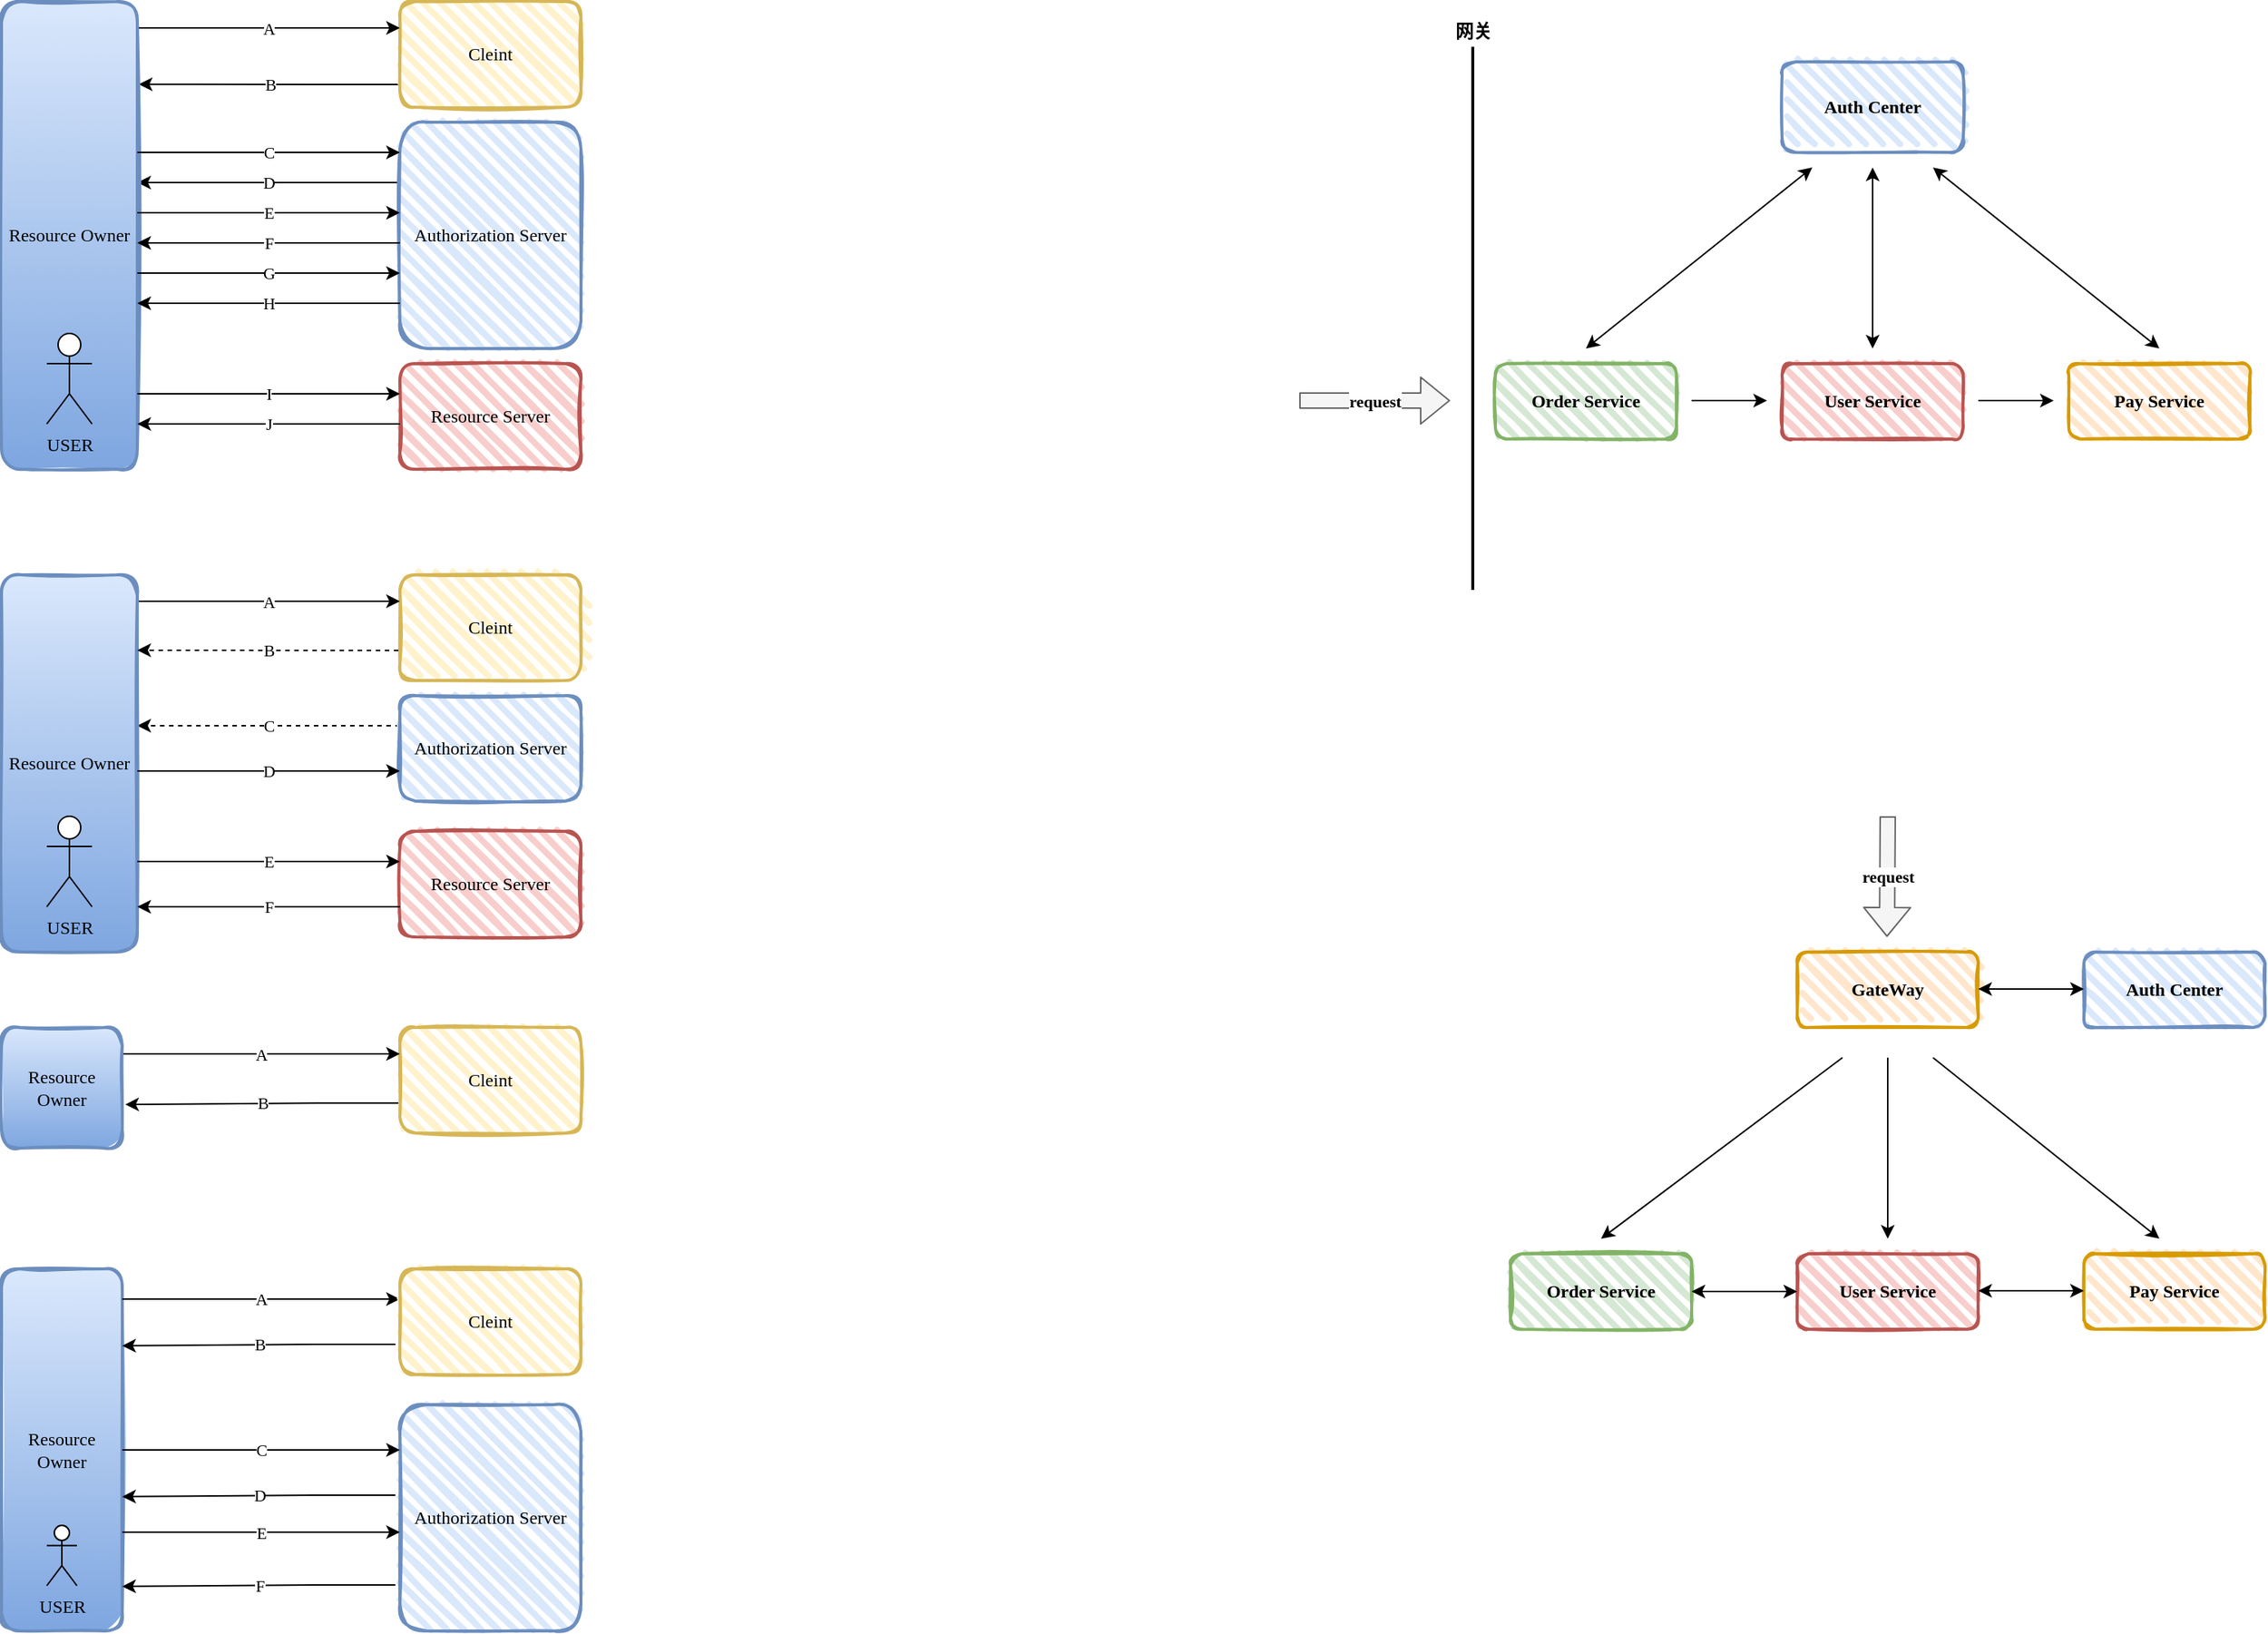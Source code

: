 <mxfile version="14.4.3" type="device"><diagram id="-jTmgfmHUrNMfJMjWtVG" name="第 1 页"><mxGraphModel dx="1422" dy="822" grid="1" gridSize="10" guides="1" tooltips="1" connect="1" arrows="1" fold="1" page="1" pageScale="1" pageWidth="827" pageHeight="1169" math="0" shadow="0"><root><mxCell id="0"/><mxCell id="1" parent="0"/><mxCell id="NFK6igdbqNrvcpmKZMt7-8" value="B" style="edgeStyle=orthogonalEdgeStyle;rounded=0;orthogonalLoop=1;jettySize=auto;html=1;entryX=1.011;entryY=0.177;entryDx=0;entryDy=0;entryPerimeter=0;fontFamily=Lucida Console;" parent="1" source="J0279lnQm-wEVmPULGSh-1" target="NFK6igdbqNrvcpmKZMt7-1" edge="1"><mxGeometry relative="1" as="geometry"><Array as="points"><mxPoint x="250" y="95"/><mxPoint x="250" y="95"/></Array></mxGeometry></mxCell><mxCell id="J0279lnQm-wEVmPULGSh-1" value="Cleint" style="rounded=1;whiteSpace=wrap;html=1;strokeWidth=2;fillWeight=4;hachureGap=8;hachureAngle=45;fillColor=#fff2cc;sketch=1;strokeColor=#d6b656;fontFamily=Lucida Console;" parent="1" vertex="1"><mxGeometry x="304" y="40" width="120" height="70" as="geometry"/></mxCell><mxCell id="NFK6igdbqNrvcpmKZMt7-10" value="D" style="edgeStyle=orthogonalEdgeStyle;rounded=0;orthogonalLoop=1;jettySize=auto;html=1;fontFamily=Lucida Console;" parent="1" source="J0279lnQm-wEVmPULGSh-2" target="NFK6igdbqNrvcpmKZMt7-1" edge="1"><mxGeometry relative="1" as="geometry"><Array as="points"><mxPoint x="250" y="160"/><mxPoint x="250" y="160"/></Array></mxGeometry></mxCell><mxCell id="J0279lnQm-wEVmPULGSh-2" value="Authorization Server" style="rounded=1;whiteSpace=wrap;html=1;strokeWidth=2;fillWeight=4;hachureGap=8;hachureAngle=45;fillColor=#dae8fc;sketch=1;strokeColor=#6c8ebf;fontFamily=Lucida Console;" parent="1" vertex="1"><mxGeometry x="304" y="120" width="120" height="150" as="geometry"/></mxCell><mxCell id="J0279lnQm-wEVmPULGSh-14" value="Resource Server" style="rounded=1;whiteSpace=wrap;html=1;strokeWidth=2;fillWeight=4;hachureGap=8;hachureAngle=45;fillColor=#f8cecc;sketch=1;strokeColor=#b85450;fontFamily=Lucida Console;" parent="1" vertex="1"><mxGeometry x="304" y="280" width="120" height="70" as="geometry"/></mxCell><mxCell id="NFK6igdbqNrvcpmKZMt7-6" value="A" style="edgeStyle=orthogonalEdgeStyle;rounded=0;orthogonalLoop=1;jettySize=auto;html=1;entryX=0;entryY=0.25;entryDx=0;entryDy=0;fontFamily=Lucida Console;" parent="1" source="NFK6igdbqNrvcpmKZMt7-1" target="J0279lnQm-wEVmPULGSh-1" edge="1"><mxGeometry relative="1" as="geometry"><Array as="points"><mxPoint x="217" y="58"/></Array></mxGeometry></mxCell><mxCell id="NFK6igdbqNrvcpmKZMt7-1" value="Resource Owner" style="rounded=1;whiteSpace=wrap;html=1;strokeWidth=2;fillWeight=4;hachureGap=8;hachureAngle=45;fillColor=#dae8fc;sketch=1;strokeColor=#6c8ebf;fontFamily=Lucida Console;gradientColor=#7ea6e0;" parent="1" vertex="1"><mxGeometry x="40" y="40" width="90" height="310" as="geometry"/></mxCell><mxCell id="NFK6igdbqNrvcpmKZMt7-4" value="USER" style="shape=umlActor;verticalLabelPosition=bottom;verticalAlign=top;html=1;fontFamily=Lucida Console;" parent="1" vertex="1"><mxGeometry x="70" y="260" width="30" height="60" as="geometry"/></mxCell><mxCell id="NFK6igdbqNrvcpmKZMt7-12" value="E" style="edgeStyle=orthogonalEdgeStyle;rounded=0;orthogonalLoop=1;jettySize=auto;html=1;entryX=0;entryY=0.25;entryDx=0;entryDy=0;fontFamily=Lucida Console;" parent="1" edge="1"><mxGeometry relative="1" as="geometry"><mxPoint x="130" y="180" as="sourcePoint"/><mxPoint x="304" y="180" as="targetPoint"/><Array as="points"><mxPoint x="217" y="180.5"/></Array></mxGeometry></mxCell><mxCell id="NFK6igdbqNrvcpmKZMt7-13" value="F" style="edgeStyle=orthogonalEdgeStyle;rounded=0;orthogonalLoop=1;jettySize=auto;html=1;fontFamily=Lucida Console;" parent="1" edge="1"><mxGeometry relative="1" as="geometry"><mxPoint x="304" y="200" as="sourcePoint"/><mxPoint x="130" y="200" as="targetPoint"/><Array as="points"><mxPoint x="240" y="200"/><mxPoint x="240" y="200"/></Array></mxGeometry></mxCell><mxCell id="NFK6igdbqNrvcpmKZMt7-14" value="C" style="edgeStyle=orthogonalEdgeStyle;rounded=0;orthogonalLoop=1;jettySize=auto;html=1;entryX=0;entryY=0.25;entryDx=0;entryDy=0;fontFamily=Lucida Console;" parent="1" edge="1"><mxGeometry relative="1" as="geometry"><mxPoint x="130" y="140" as="sourcePoint"/><mxPoint x="304" y="140" as="targetPoint"/><Array as="points"><mxPoint x="217" y="140.5"/></Array></mxGeometry></mxCell><mxCell id="NFK6igdbqNrvcpmKZMt7-15" value="G" style="edgeStyle=orthogonalEdgeStyle;rounded=0;orthogonalLoop=1;jettySize=auto;html=1;entryX=0;entryY=0.25;entryDx=0;entryDy=0;fontFamily=Lucida Console;" parent="1" edge="1"><mxGeometry relative="1" as="geometry"><mxPoint x="130" y="220" as="sourcePoint"/><mxPoint x="304" y="220" as="targetPoint"/><Array as="points"><mxPoint x="217" y="220.5"/></Array></mxGeometry></mxCell><mxCell id="NFK6igdbqNrvcpmKZMt7-16" value="H" style="edgeStyle=orthogonalEdgeStyle;rounded=0;orthogonalLoop=1;jettySize=auto;html=1;fontFamily=Lucida Console;" parent="1" edge="1"><mxGeometry relative="1" as="geometry"><mxPoint x="304" y="240" as="sourcePoint"/><mxPoint x="130" y="240" as="targetPoint"/><Array as="points"><mxPoint x="260" y="240"/><mxPoint x="260" y="240"/></Array></mxGeometry></mxCell><mxCell id="NFK6igdbqNrvcpmKZMt7-59" value="Cleint" style="rounded=1;whiteSpace=wrap;html=1;strokeWidth=2;fillWeight=4;hachureGap=8;hachureAngle=45;fillColor=#fff2cc;sketch=1;strokeColor=#d6b656;fontFamily=Lucida Console;" parent="1" vertex="1"><mxGeometry x="304" y="420" width="120" height="70" as="geometry"/></mxCell><mxCell id="NFK6igdbqNrvcpmKZMt7-60" value="C" style="edgeStyle=orthogonalEdgeStyle;rounded=0;orthogonalLoop=1;jettySize=auto;html=1;fontFamily=Lucida Console;dashed=1;" parent="1" source="NFK6igdbqNrvcpmKZMt7-61" target="NFK6igdbqNrvcpmKZMt7-64" edge="1"><mxGeometry relative="1" as="geometry"><Array as="points"><mxPoint x="240" y="520"/><mxPoint x="240" y="520"/></Array></mxGeometry></mxCell><mxCell id="NFK6igdbqNrvcpmKZMt7-61" value="Authorization Server" style="rounded=1;whiteSpace=wrap;html=1;strokeWidth=2;fillWeight=4;hachureGap=8;hachureAngle=45;fillColor=#dae8fc;sketch=1;strokeColor=#6c8ebf;fontFamily=Lucida Console;" parent="1" vertex="1"><mxGeometry x="304" y="500" width="120" height="70" as="geometry"/></mxCell><mxCell id="NFK6igdbqNrvcpmKZMt7-62" value="Resource Server" style="rounded=1;whiteSpace=wrap;html=1;strokeWidth=2;fillWeight=4;hachureGap=8;hachureAngle=45;fillColor=#f8cecc;sketch=1;strokeColor=#b85450;fontFamily=Lucida Console;" parent="1" vertex="1"><mxGeometry x="304" y="590" width="120" height="70" as="geometry"/></mxCell><mxCell id="NFK6igdbqNrvcpmKZMt7-63" value="A" style="edgeStyle=orthogonalEdgeStyle;rounded=0;orthogonalLoop=1;jettySize=auto;html=1;entryX=0;entryY=0.25;entryDx=0;entryDy=0;fontFamily=Lucida Console;" parent="1" source="NFK6igdbqNrvcpmKZMt7-64" target="NFK6igdbqNrvcpmKZMt7-59" edge="1"><mxGeometry relative="1" as="geometry"><Array as="points"><mxPoint x="217" y="438"/></Array></mxGeometry></mxCell><mxCell id="NFK6igdbqNrvcpmKZMt7-64" value="Resource Owner" style="rounded=1;whiteSpace=wrap;html=1;strokeWidth=2;fillWeight=4;hachureGap=8;hachureAngle=45;fillColor=#dae8fc;sketch=1;strokeColor=#6c8ebf;fontFamily=Lucida Console;gradientColor=#7ea6e0;" parent="1" vertex="1"><mxGeometry x="40" y="420" width="90" height="250" as="geometry"/></mxCell><mxCell id="NFK6igdbqNrvcpmKZMt7-65" value="USER" style="shape=umlActor;verticalLabelPosition=bottom;verticalAlign=top;html=1;fontFamily=Lucida Console;" parent="1" vertex="1"><mxGeometry x="70" y="580" width="30" height="60" as="geometry"/></mxCell><mxCell id="NFK6igdbqNrvcpmKZMt7-68" value="D" style="edgeStyle=orthogonalEdgeStyle;rounded=0;orthogonalLoop=1;jettySize=auto;html=1;entryX=0;entryY=0.25;entryDx=0;entryDy=0;fontFamily=Lucida Console;" parent="1" edge="1"><mxGeometry relative="1" as="geometry"><mxPoint x="130" y="550" as="sourcePoint"/><mxPoint x="304" y="550" as="targetPoint"/><Array as="points"><mxPoint x="217" y="550.5"/></Array></mxGeometry></mxCell><mxCell id="NFK6igdbqNrvcpmKZMt7-69" value="E" style="edgeStyle=orthogonalEdgeStyle;rounded=0;orthogonalLoop=1;jettySize=auto;html=1;entryX=0;entryY=0.25;entryDx=0;entryDy=0;fontFamily=Lucida Console;" parent="1" edge="1"><mxGeometry relative="1" as="geometry"><mxPoint x="130" y="610" as="sourcePoint"/><mxPoint x="304" y="610" as="targetPoint"/><Array as="points"><mxPoint x="217" y="610.5"/></Array></mxGeometry></mxCell><mxCell id="NFK6igdbqNrvcpmKZMt7-71" value="F" style="edgeStyle=orthogonalEdgeStyle;rounded=0;orthogonalLoop=1;jettySize=auto;html=1;fontFamily=Lucida Console;" parent="1" edge="1"><mxGeometry relative="1" as="geometry"><Array as="points"><mxPoint x="240" y="640"/><mxPoint x="240" y="640"/></Array><mxPoint x="304" y="640" as="sourcePoint"/><mxPoint x="130" y="640" as="targetPoint"/></mxGeometry></mxCell><mxCell id="NFK6igdbqNrvcpmKZMt7-72" value="B" style="edgeStyle=orthogonalEdgeStyle;rounded=0;orthogonalLoop=1;jettySize=auto;html=1;entryX=1.011;entryY=0.177;entryDx=0;entryDy=0;entryPerimeter=0;fontFamily=Lucida Console;dashed=1;" parent="1" edge="1"><mxGeometry relative="1" as="geometry"><mxPoint x="303.01" y="470.13" as="sourcePoint"/><mxPoint x="130" y="470" as="targetPoint"/><Array as="points"><mxPoint x="249.01" y="470.13"/><mxPoint x="249.01" y="470.13"/></Array></mxGeometry></mxCell><mxCell id="NFK6igdbqNrvcpmKZMt7-73" value="Cleint" style="rounded=1;whiteSpace=wrap;html=1;strokeWidth=2;fillWeight=4;hachureGap=8;hachureAngle=45;fillColor=#fff2cc;sketch=1;strokeColor=#d6b656;fontFamily=Lucida Console;" parent="1" vertex="1"><mxGeometry x="304" y="720" width="120" height="70" as="geometry"/></mxCell><mxCell id="NFK6igdbqNrvcpmKZMt7-77" value="A" style="edgeStyle=orthogonalEdgeStyle;rounded=0;orthogonalLoop=1;jettySize=auto;html=1;entryX=0;entryY=0.25;entryDx=0;entryDy=0;fontFamily=Lucida Console;" parent="1" source="NFK6igdbqNrvcpmKZMt7-78" target="NFK6igdbqNrvcpmKZMt7-73" edge="1"><mxGeometry relative="1" as="geometry"><Array as="points"><mxPoint x="217" y="738"/></Array></mxGeometry></mxCell><mxCell id="NFK6igdbqNrvcpmKZMt7-78" value="Resource Owner" style="rounded=1;whiteSpace=wrap;html=1;strokeWidth=2;fillWeight=4;hachureGap=8;hachureAngle=45;fillColor=#dae8fc;sketch=1;strokeColor=#6c8ebf;fontFamily=Lucida Console;gradientColor=#7ea6e0;" parent="1" vertex="1"><mxGeometry x="40" y="720" width="80" height="80" as="geometry"/></mxCell><mxCell id="NFK6igdbqNrvcpmKZMt7-83" value="B" style="edgeStyle=orthogonalEdgeStyle;rounded=0;orthogonalLoop=1;jettySize=auto;html=1;entryX=1.025;entryY=0.638;entryDx=0;entryDy=0;entryPerimeter=0;fontFamily=Lucida Console;" parent="1" target="NFK6igdbqNrvcpmKZMt7-78" edge="1"><mxGeometry relative="1" as="geometry"><mxPoint x="303.01" y="770.13" as="sourcePoint"/><mxPoint x="130" y="770" as="targetPoint"/><Array as="points"><mxPoint x="249" y="770"/></Array></mxGeometry></mxCell><mxCell id="Fa83BLUWM-UWP7-dR07z-36" value="Authorization Server" style="rounded=1;whiteSpace=wrap;html=1;strokeWidth=2;fillWeight=4;hachureGap=8;hachureAngle=45;fillColor=#dae8fc;sketch=1;strokeColor=#6c8ebf;fontFamily=Lucida Console;" parent="1" vertex="1"><mxGeometry x="304" y="970" width="120" height="150" as="geometry"/></mxCell><mxCell id="Fa83BLUWM-UWP7-dR07z-38" value="Resource Owner" style="rounded=1;whiteSpace=wrap;html=1;strokeWidth=2;fillWeight=4;hachureGap=8;hachureAngle=45;fillColor=#dae8fc;sketch=1;strokeColor=#6c8ebf;fontFamily=Lucida Console;gradientColor=#7ea6e0;" parent="1" vertex="1"><mxGeometry x="40" y="880" width="80" height="240" as="geometry"/></mxCell><mxCell id="Fa83BLUWM-UWP7-dR07z-41" value="A" style="edgeStyle=orthogonalEdgeStyle;rounded=0;orthogonalLoop=1;jettySize=auto;html=1;entryX=0;entryY=0.25;entryDx=0;entryDy=0;fontFamily=Lucida Console;" parent="1" edge="1"><mxGeometry relative="1" as="geometry"><Array as="points"><mxPoint x="217" y="900.5"/></Array><mxPoint x="120" y="900" as="sourcePoint"/><mxPoint x="304" y="900" as="targetPoint"/></mxGeometry></mxCell><mxCell id="Fa83BLUWM-UWP7-dR07z-42" value="B" style="edgeStyle=orthogonalEdgeStyle;rounded=0;orthogonalLoop=1;jettySize=auto;html=1;entryX=1.025;entryY=0.638;entryDx=0;entryDy=0;entryPerimeter=0;fontFamily=Lucida Console;" parent="1" edge="1"><mxGeometry relative="1" as="geometry"><mxPoint x="301.01" y="930.03" as="sourcePoint"/><mxPoint x="120" y="930.94" as="targetPoint"/><Array as="points"><mxPoint x="247" y="929.9"/></Array></mxGeometry></mxCell><mxCell id="Fa83BLUWM-UWP7-dR07z-43" value="USER" style="shape=umlActor;verticalLabelPosition=bottom;verticalAlign=top;html=1;fontFamily=Lucida Console;" parent="1" vertex="1"><mxGeometry x="70" y="1050" width="20" height="40" as="geometry"/></mxCell><mxCell id="Fa83BLUWM-UWP7-dR07z-44" value="C" style="edgeStyle=orthogonalEdgeStyle;rounded=0;orthogonalLoop=1;jettySize=auto;html=1;entryX=0;entryY=0.25;entryDx=0;entryDy=0;fontFamily=Lucida Console;" parent="1" edge="1"><mxGeometry relative="1" as="geometry"><Array as="points"><mxPoint x="217" y="1000.5"/></Array><mxPoint x="120" y="1000" as="sourcePoint"/><mxPoint x="304" y="1000" as="targetPoint"/></mxGeometry></mxCell><mxCell id="Fa83BLUWM-UWP7-dR07z-45" value="D" style="edgeStyle=orthogonalEdgeStyle;rounded=0;orthogonalLoop=1;jettySize=auto;html=1;entryX=1.025;entryY=0.638;entryDx=0;entryDy=0;entryPerimeter=0;fontFamily=Lucida Console;" parent="1" edge="1"><mxGeometry relative="1" as="geometry"><mxPoint x="301.01" y="1030.03" as="sourcePoint"/><mxPoint x="120" y="1030.94" as="targetPoint"/><Array as="points"><mxPoint x="247" y="1029.9"/></Array></mxGeometry></mxCell><mxCell id="ccFSZjcH7ARzVWR3MN0C-1" value="I" style="edgeStyle=orthogonalEdgeStyle;rounded=0;orthogonalLoop=1;jettySize=auto;html=1;entryX=0;entryY=0.25;entryDx=0;entryDy=0;fontFamily=Lucida Console;" parent="1" edge="1"><mxGeometry relative="1" as="geometry"><mxPoint x="130" y="300" as="sourcePoint"/><mxPoint x="304" y="300" as="targetPoint"/><Array as="points"><mxPoint x="217" y="300.5"/></Array></mxGeometry></mxCell><mxCell id="ccFSZjcH7ARzVWR3MN0C-2" value="J" style="edgeStyle=orthogonalEdgeStyle;rounded=0;orthogonalLoop=1;jettySize=auto;html=1;fontFamily=Lucida Console;" parent="1" edge="1"><mxGeometry relative="1" as="geometry"><mxPoint x="304" y="320" as="sourcePoint"/><mxPoint x="130" y="320" as="targetPoint"/><Array as="points"><mxPoint x="260" y="320"/><mxPoint x="260" y="320"/></Array></mxGeometry></mxCell><mxCell id="ccFSZjcH7ARzVWR3MN0C-3" value="Cleint" style="rounded=1;whiteSpace=wrap;html=1;strokeWidth=2;fillWeight=4;hachureGap=8;hachureAngle=45;fillColor=#fff2cc;sketch=1;strokeColor=#d6b656;fontFamily=Lucida Console;" parent="1" vertex="1"><mxGeometry x="304" y="880" width="120" height="70" as="geometry"/></mxCell><mxCell id="ccFSZjcH7ARzVWR3MN0C-4" value="E" style="edgeStyle=orthogonalEdgeStyle;rounded=0;orthogonalLoop=1;jettySize=auto;html=1;entryX=0;entryY=0.25;entryDx=0;entryDy=0;fontFamily=Lucida Console;" parent="1" edge="1"><mxGeometry relative="1" as="geometry"><Array as="points"><mxPoint x="217" y="1055"/></Array><mxPoint x="120" y="1054.5" as="sourcePoint"/><mxPoint x="304" y="1054.5" as="targetPoint"/></mxGeometry></mxCell><mxCell id="ccFSZjcH7ARzVWR3MN0C-5" value="F" style="edgeStyle=orthogonalEdgeStyle;rounded=0;orthogonalLoop=1;jettySize=auto;html=1;entryX=1.025;entryY=0.638;entryDx=0;entryDy=0;entryPerimeter=0;fontFamily=Lucida Console;" parent="1" edge="1"><mxGeometry relative="1" as="geometry"><mxPoint x="301.01" y="1089.53" as="sourcePoint"/><mxPoint x="120" y="1090.44" as="targetPoint"/><Array as="points"><mxPoint x="247" y="1089.4"/></Array></mxGeometry></mxCell><mxCell id="ccFSZjcH7ARzVWR3MN0C-6" value="Auth Center" style="rounded=1;whiteSpace=wrap;html=1;strokeWidth=2;fillWeight=4;hachureGap=8;hachureAngle=45;fillColor=#dae8fc;sketch=1;strokeColor=#6c8ebf;fontFamily=Lucida Console;fontStyle=1" parent="1" vertex="1"><mxGeometry x="1220" y="80" width="120" height="60" as="geometry"/></mxCell><mxCell id="ccFSZjcH7ARzVWR3MN0C-7" value="Order Service" style="rounded=1;whiteSpace=wrap;html=1;strokeWidth=2;fillWeight=4;hachureGap=8;hachureAngle=45;fillColor=#d5e8d4;sketch=1;strokeColor=#82b366;fontFamily=Lucida Console;fontStyle=1" parent="1" vertex="1"><mxGeometry x="1030" y="280" width="120" height="50" as="geometry"/></mxCell><mxCell id="ccFSZjcH7ARzVWR3MN0C-8" value="User Service" style="rounded=1;whiteSpace=wrap;html=1;strokeWidth=2;fillWeight=4;hachureGap=8;hachureAngle=45;fillColor=#f8cecc;sketch=1;strokeColor=#b85450;fontFamily=Lucida Console;fontStyle=1" parent="1" vertex="1"><mxGeometry x="1220" y="280" width="120" height="50" as="geometry"/></mxCell><mxCell id="ccFSZjcH7ARzVWR3MN0C-9" value="Pay Service" style="rounded=1;whiteSpace=wrap;html=1;strokeWidth=2;fillWeight=4;hachureGap=8;hachureAngle=45;fillColor=#ffe6cc;sketch=1;strokeColor=#d79b00;fontFamily=Lucida Console;fontStyle=1" parent="1" vertex="1"><mxGeometry x="1410" y="280" width="120" height="50" as="geometry"/></mxCell><mxCell id="ccFSZjcH7ARzVWR3MN0C-11" value="" style="endArrow=classic;startArrow=classic;html=1;fontFamily=Lucida Console;fontStyle=1" parent="1" edge="1"><mxGeometry width="50" height="50" relative="1" as="geometry"><mxPoint x="1090" y="270" as="sourcePoint"/><mxPoint x="1240" y="150" as="targetPoint"/></mxGeometry></mxCell><mxCell id="ccFSZjcH7ARzVWR3MN0C-12" value="" style="endArrow=classic;startArrow=classic;html=1;fontFamily=Lucida Console;fontStyle=1" parent="1" edge="1"><mxGeometry width="50" height="50" relative="1" as="geometry"><mxPoint x="1280" y="270" as="sourcePoint"/><mxPoint x="1280" y="150" as="targetPoint"/></mxGeometry></mxCell><mxCell id="ccFSZjcH7ARzVWR3MN0C-13" value="" style="endArrow=classic;startArrow=classic;html=1;fontFamily=Lucida Console;fontStyle=1" parent="1" edge="1"><mxGeometry width="50" height="50" relative="1" as="geometry"><mxPoint x="1470" y="270" as="sourcePoint"/><mxPoint x="1320" y="150" as="targetPoint"/></mxGeometry></mxCell><mxCell id="ccFSZjcH7ARzVWR3MN0C-14" value="request" style="shape=flexArrow;endArrow=classic;html=1;fillColor=#f5f5f5;strokeColor=#666666;fontFamily=Lucida Console;fontStyle=1" parent="1" edge="1"><mxGeometry width="50" height="50" relative="1" as="geometry"><mxPoint x="900" y="304.5" as="sourcePoint"/><mxPoint x="1000" y="304.5" as="targetPoint"/></mxGeometry></mxCell><mxCell id="ccFSZjcH7ARzVWR3MN0C-15" value="" style="endArrow=classic;html=1;fontFamily=Lucida Console;fontStyle=1" parent="1" edge="1"><mxGeometry width="50" height="50" relative="1" as="geometry"><mxPoint x="1160" y="304.5" as="sourcePoint"/><mxPoint x="1210" y="304.5" as="targetPoint"/></mxGeometry></mxCell><mxCell id="ccFSZjcH7ARzVWR3MN0C-18" value="" style="endArrow=classic;html=1;fontFamily=Lucida Console;fontStyle=1" parent="1" edge="1"><mxGeometry width="50" height="50" relative="1" as="geometry"><mxPoint x="1350" y="304.5" as="sourcePoint"/><mxPoint x="1400" y="304.5" as="targetPoint"/></mxGeometry></mxCell><mxCell id="ccFSZjcH7ARzVWR3MN0C-19" value="" style="line;strokeWidth=2;direction=south;html=1;fontFamily=Lucida Console;fontStyle=1" parent="1" vertex="1"><mxGeometry x="1010" y="70" width="10" height="360" as="geometry"/></mxCell><mxCell id="ccFSZjcH7ARzVWR3MN0C-20" value="网关" style="text;html=1;align=center;verticalAlign=middle;resizable=0;points=[];autosize=1;fontFamily=Lucida Console;fontStyle=1" parent="1" vertex="1"><mxGeometry x="995" y="50" width="40" height="20" as="geometry"/></mxCell><mxCell id="ccFSZjcH7ARzVWR3MN0C-22" value="Auth Center" style="rounded=1;whiteSpace=wrap;html=1;strokeWidth=2;fillWeight=4;hachureGap=8;hachureAngle=45;fillColor=#dae8fc;sketch=1;strokeColor=#6c8ebf;fontFamily=Lucida Console;fontStyle=1" parent="1" vertex="1"><mxGeometry x="1420" y="670" width="120" height="50" as="geometry"/></mxCell><mxCell id="ccFSZjcH7ARzVWR3MN0C-23" value="Order Service" style="rounded=1;whiteSpace=wrap;html=1;strokeWidth=2;fillWeight=4;hachureGap=8;hachureAngle=45;fillColor=#d5e8d4;sketch=1;strokeColor=#82b366;fontFamily=Lucida Console;fontStyle=1" parent="1" vertex="1"><mxGeometry x="1040" y="870" width="120" height="50" as="geometry"/></mxCell><mxCell id="ccFSZjcH7ARzVWR3MN0C-24" value="User Service" style="rounded=1;whiteSpace=wrap;html=1;strokeWidth=2;fillWeight=4;hachureGap=8;hachureAngle=45;fillColor=#f8cecc;sketch=1;strokeColor=#b85450;fontFamily=Lucida Console;fontStyle=1" parent="1" vertex="1"><mxGeometry x="1230" y="870" width="120" height="50" as="geometry"/></mxCell><mxCell id="ccFSZjcH7ARzVWR3MN0C-25" value="Pay Service" style="rounded=1;whiteSpace=wrap;html=1;strokeWidth=2;fillWeight=4;hachureGap=8;hachureAngle=45;fillColor=#ffe6cc;sketch=1;strokeColor=#d79b00;fontFamily=Lucida Console;fontStyle=1" parent="1" vertex="1"><mxGeometry x="1420" y="870" width="120" height="50" as="geometry"/></mxCell><mxCell id="ccFSZjcH7ARzVWR3MN0C-29" value="request" style="shape=flexArrow;endArrow=classic;html=1;fillColor=#f5f5f5;strokeColor=#666666;fontFamily=Lucida Console;fontStyle=1" parent="1" edge="1"><mxGeometry width="50" height="50" relative="1" as="geometry"><mxPoint x="1290" y="580" as="sourcePoint"/><mxPoint x="1289.5" y="660" as="targetPoint"/></mxGeometry></mxCell><mxCell id="ccFSZjcH7ARzVWR3MN0C-35" value="GateWay" style="rounded=1;whiteSpace=wrap;html=1;strokeWidth=2;fillWeight=4;hachureGap=8;hachureAngle=45;fillColor=#ffe6cc;sketch=1;strokeColor=#d79b00;fontFamily=Lucida Console;fontStyle=1" parent="1" vertex="1"><mxGeometry x="1230" y="670" width="120" height="50" as="geometry"/></mxCell><mxCell id="YGJn5tcb0C3zj13ZAud--1" value="" style="endArrow=classic;startArrow=classic;html=1;entryX=0;entryY=0.5;entryDx=0;entryDy=0;exitX=1;exitY=0.5;exitDx=0;exitDy=0;strokeWidth=1;" edge="1" parent="1" source="ccFSZjcH7ARzVWR3MN0C-23" target="ccFSZjcH7ARzVWR3MN0C-24"><mxGeometry width="50" height="50" relative="1" as="geometry"><mxPoint x="1100" y="1040" as="sourcePoint"/><mxPoint x="1150" y="990" as="targetPoint"/></mxGeometry></mxCell><mxCell id="YGJn5tcb0C3zj13ZAud--2" value="" style="endArrow=classic;startArrow=classic;html=1;entryX=0;entryY=0.5;entryDx=0;entryDy=0;exitX=1;exitY=0.5;exitDx=0;exitDy=0;strokeWidth=1;" edge="1" parent="1"><mxGeometry width="50" height="50" relative="1" as="geometry"><mxPoint x="1350" y="894.5" as="sourcePoint"/><mxPoint x="1420" y="894.5" as="targetPoint"/></mxGeometry></mxCell><mxCell id="YGJn5tcb0C3zj13ZAud--4" value="" style="endArrow=classic;html=1;strokeWidth=1;" edge="1" parent="1"><mxGeometry width="50" height="50" relative="1" as="geometry"><mxPoint x="1260" y="740" as="sourcePoint"/><mxPoint x="1100" y="860" as="targetPoint"/></mxGeometry></mxCell><mxCell id="YGJn5tcb0C3zj13ZAud--5" value="" style="endArrow=classic;html=1;strokeWidth=1;" edge="1" parent="1"><mxGeometry width="50" height="50" relative="1" as="geometry"><mxPoint x="1320" y="740" as="sourcePoint"/><mxPoint x="1470" y="860" as="targetPoint"/></mxGeometry></mxCell><mxCell id="YGJn5tcb0C3zj13ZAud--6" value="" style="endArrow=classic;html=1;strokeWidth=1;" edge="1" parent="1"><mxGeometry width="50" height="50" relative="1" as="geometry"><mxPoint x="1290" y="740" as="sourcePoint"/><mxPoint x="1290" y="860" as="targetPoint"/></mxGeometry></mxCell><mxCell id="YGJn5tcb0C3zj13ZAud--7" value="" style="endArrow=classic;startArrow=classic;html=1;entryX=0;entryY=0.5;entryDx=0;entryDy=0;exitX=1;exitY=0.5;exitDx=0;exitDy=0;strokeWidth=1;" edge="1" parent="1"><mxGeometry width="50" height="50" relative="1" as="geometry"><mxPoint x="1350" y="694.5" as="sourcePoint"/><mxPoint x="1420" y="694.5" as="targetPoint"/></mxGeometry></mxCell></root></mxGraphModel></diagram></mxfile>